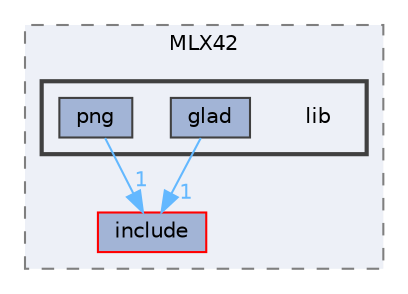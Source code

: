 digraph "/home/ssergiu/projects/cub3d/external/MLX42/lib"
{
 // INTERACTIVE_SVG=YES
 // LATEX_PDF_SIZE
  bgcolor="transparent";
  edge [fontname=Helvetica,fontsize=10,labelfontname=Helvetica,labelfontsize=10];
  node [fontname=Helvetica,fontsize=10,shape=box,height=0.2,width=0.4];
  compound=true
  subgraph clusterdir_11abbf317cd53e638177772e75d1c6fb {
    graph [ bgcolor="#edf0f7", pencolor="grey50", label="MLX42", fontname=Helvetica,fontsize=10 style="filled,dashed", URL="dir_11abbf317cd53e638177772e75d1c6fb.html",tooltip=""]
  dir_57f9f8135cb30bcd09741815a2d87e1d [label="include", fillcolor="#a2b4d6", color="red", style="filled", URL="dir_57f9f8135cb30bcd09741815a2d87e1d.html",tooltip=""];
  subgraph clusterdir_dd22fe17c5463b16cce0bf3be3348917 {
    graph [ bgcolor="#edf0f7", pencolor="grey25", label="", fontname=Helvetica,fontsize=10 style="filled,bold", URL="dir_dd22fe17c5463b16cce0bf3be3348917.html",tooltip=""]
    dir_dd22fe17c5463b16cce0bf3be3348917 [shape=plaintext, label="lib"];
  dir_ac11e6281275c98f5a01696ed1894a22 [label="glad", fillcolor="#a2b4d6", color="grey25", style="filled", URL="dir_ac11e6281275c98f5a01696ed1894a22.html",tooltip=""];
  dir_fe9887ac68c9fc4f58d0af96a80afa56 [label="png", fillcolor="#a2b4d6", color="grey25", style="filled", URL="dir_fe9887ac68c9fc4f58d0af96a80afa56.html",tooltip=""];
  }
  }
  dir_ac11e6281275c98f5a01696ed1894a22->dir_57f9f8135cb30bcd09741815a2d87e1d [headlabel="1", labeldistance=1.5 headhref="dir_000011_000012.html" color="steelblue1" fontcolor="steelblue1"];
  dir_fe9887ac68c9fc4f58d0af96a80afa56->dir_57f9f8135cb30bcd09741815a2d87e1d [headlabel="1", labeldistance=1.5 headhref="dir_000026_000012.html" color="steelblue1" fontcolor="steelblue1"];
}
